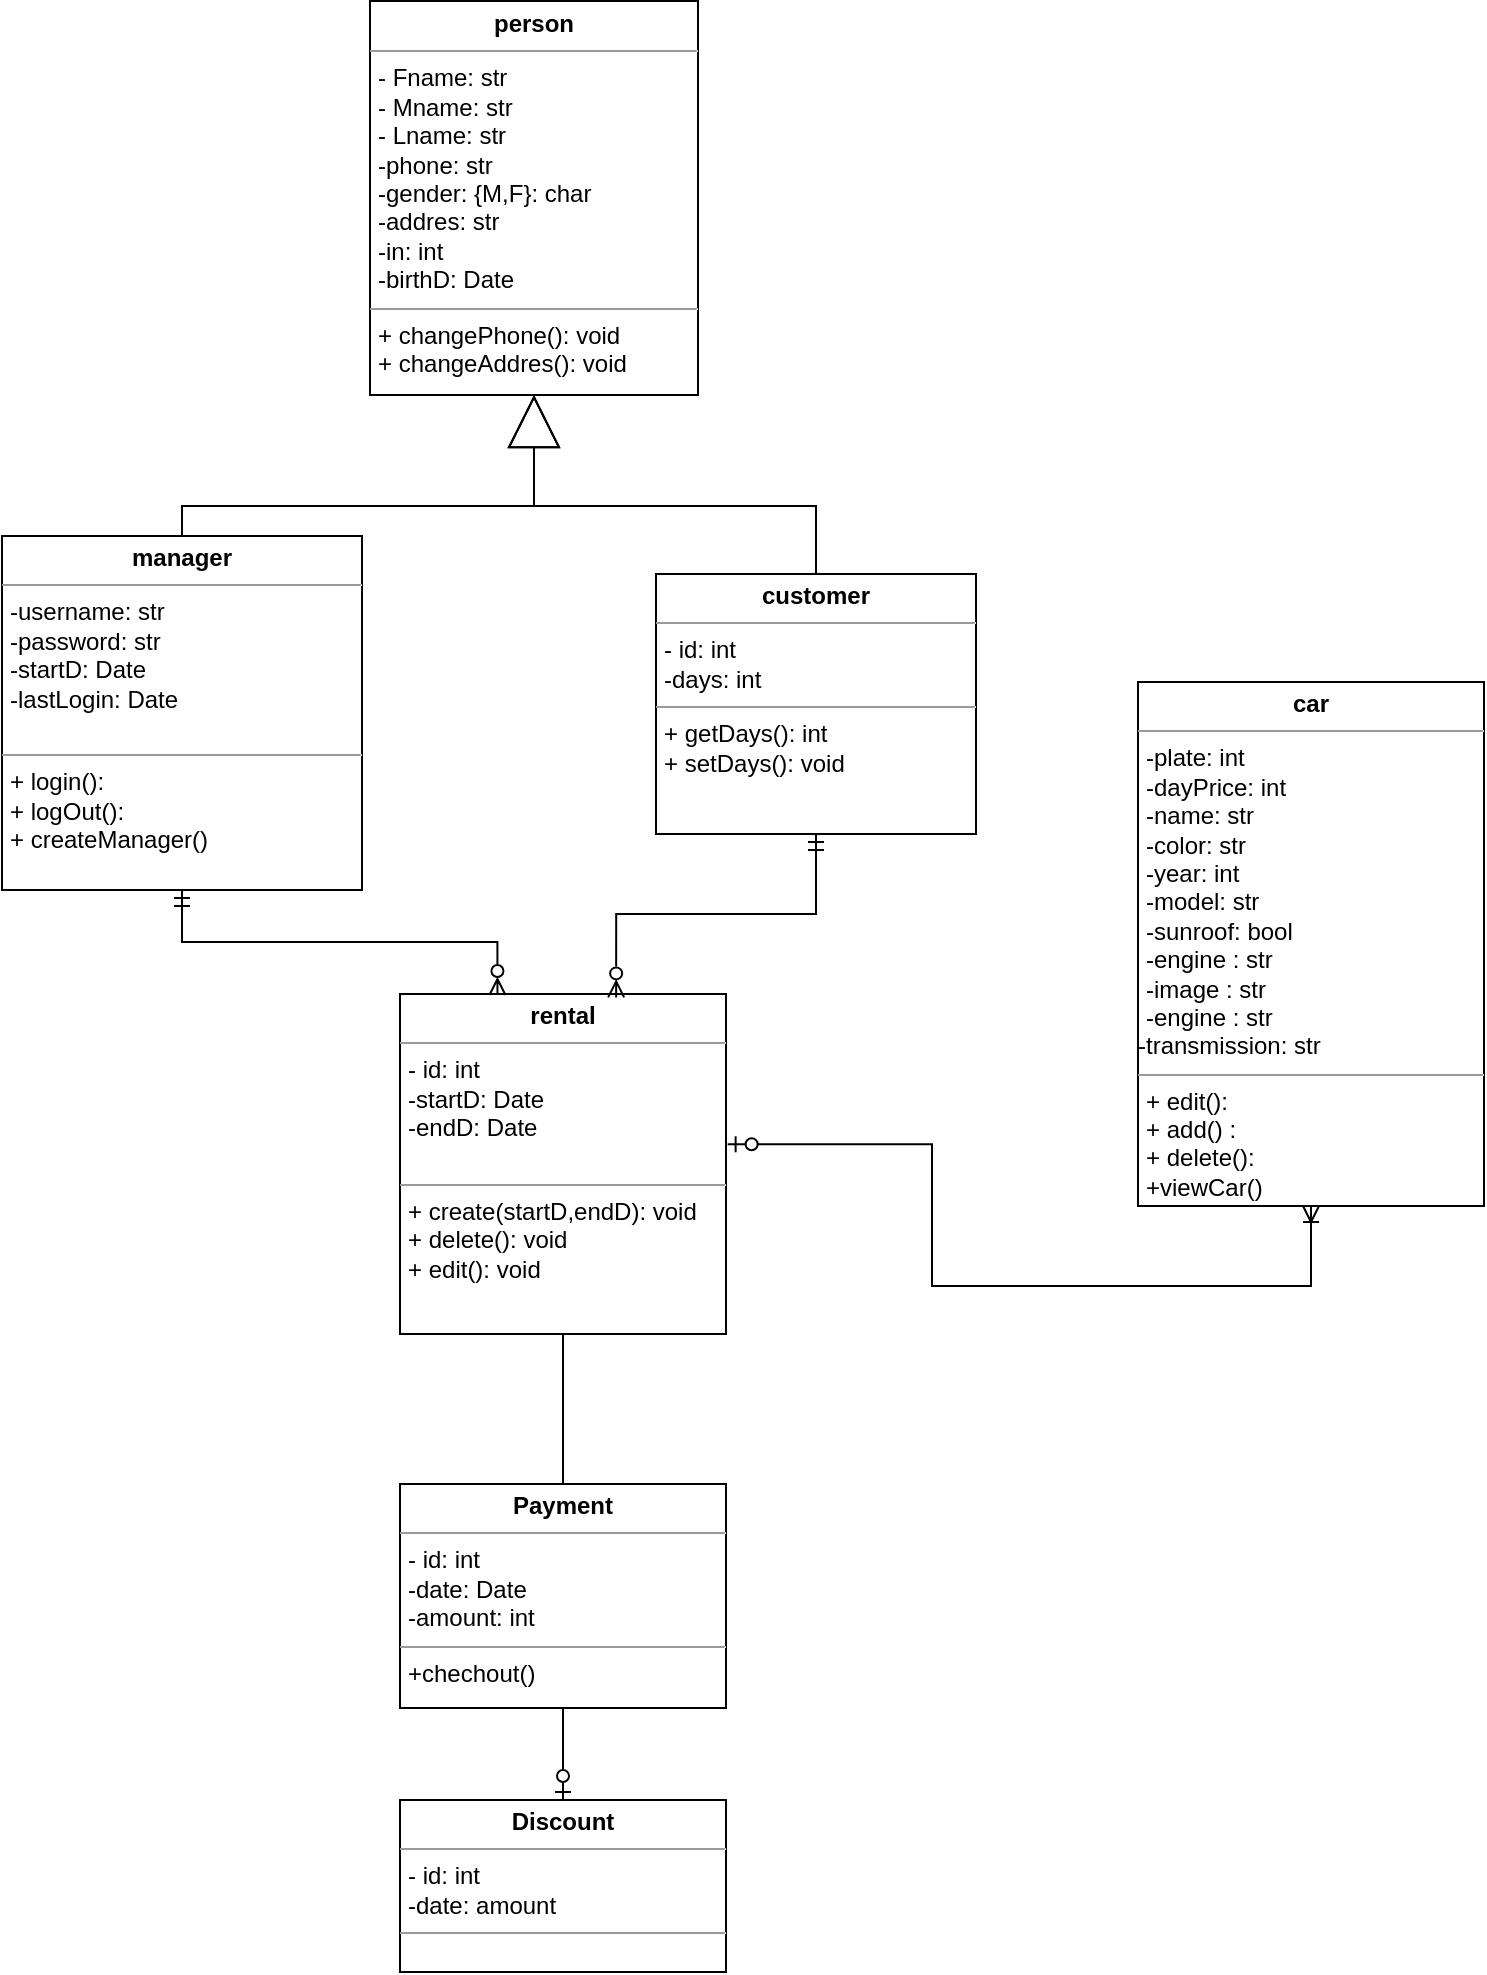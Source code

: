 <mxfile version="20.4.1" type="device"><diagram id="ERWGwkDm5vgmJb4VnDt7" name="Page-1"><mxGraphModel dx="2498" dy="684" grid="0" gridSize="10" guides="1" tooltips="1" connect="1" arrows="1" fold="1" page="0" pageScale="1" pageWidth="850" pageHeight="1100" math="0" shadow="0"><root><mxCell id="0"/><mxCell id="1" parent="0"/><mxCell id="kRNK4sV-EsOr70RADAoP-1" value="&lt;p style=&quot;margin: 4px 0px 0px; text-align: center;&quot;&gt;&lt;b&gt;car&lt;/b&gt;&lt;/p&gt;&lt;hr size=&quot;1&quot;&gt;&lt;p style=&quot;margin: 0px 0px 0px 4px;&quot;&gt;-plate: int&lt;/p&gt;&lt;p style=&quot;margin: 0px 0px 0px 4px;&quot;&gt;-dayPrice: int&lt;/p&gt;&lt;p style=&quot;margin: 0px 0px 0px 4px;&quot;&gt;-name: str&lt;/p&gt;&lt;p style=&quot;margin: 0px 0px 0px 4px;&quot;&gt;-color: str&lt;/p&gt;&lt;p style=&quot;margin: 0px 0px 0px 4px;&quot;&gt;-year: int&lt;/p&gt;&lt;p style=&quot;margin: 0px 0px 0px 4px;&quot;&gt;-model: str&lt;/p&gt;&lt;p style=&quot;margin: 0px 0px 0px 4px;&quot;&gt;-sunroof: bool&lt;/p&gt;&lt;p style=&quot;margin: 0px 0px 0px 4px;&quot;&gt;-engine : str&lt;/p&gt;&lt;p style=&quot;margin: 0px 0px 0px 4px;&quot;&gt;-image : str&lt;/p&gt;&lt;p style=&quot;margin: 0px 0px 0px 4px;&quot;&gt;-engine : str&lt;br&gt;&lt;/p&gt;&lt;div&gt;-transmission: str&lt;/div&gt;&lt;hr size=&quot;1&quot;&gt;&lt;p style=&quot;margin: 0px 0px 0px 4px;&quot;&gt;+ edit():&amp;nbsp;&lt;/p&gt;&lt;p style=&quot;margin: 0px 0px 0px 4px;&quot;&gt;+ add() :&amp;nbsp;&lt;/p&gt;&lt;p style=&quot;margin: 0px 0px 0px 4px;&quot;&gt;+ delete():&amp;nbsp;&lt;/p&gt;&lt;p style=&quot;margin: 0px 0px 0px 4px;&quot;&gt;+viewCar()&lt;/p&gt;&lt;p style=&quot;margin: 0px 0px 0px 4px;&quot;&gt;&lt;br&gt;&lt;/p&gt;" style="verticalAlign=top;align=left;overflow=fill;fontSize=12;fontFamily=Helvetica;html=1;" parent="1" vertex="1"><mxGeometry x="-260" y="599" width="173" height="262" as="geometry"/></mxCell><mxCell id="kRNK4sV-EsOr70RADAoP-2" value="&lt;p style=&quot;margin: 4px 0px 0px; text-align: center;&quot;&gt;&lt;b&gt;person&lt;/b&gt;&lt;/p&gt;&lt;hr size=&quot;1&quot;&gt;&lt;p style=&quot;margin: 0px 0px 0px 4px;&quot;&gt;- Fname: str&lt;/p&gt;&lt;p style=&quot;margin: 0px 0px 0px 4px;&quot;&gt;- Mname: str&lt;br&gt;&lt;/p&gt;&lt;p style=&quot;margin: 0px 0px 0px 4px;&quot;&gt;- Lname: str&lt;br&gt;&lt;/p&gt;&lt;p style=&quot;margin: 0px 0px 0px 4px;&quot;&gt;-phone: str&lt;/p&gt;&lt;p style=&quot;margin: 0px 0px 0px 4px;&quot;&gt;-gender: {M,F}: char&lt;/p&gt;&lt;p style=&quot;margin: 0px 0px 0px 4px;&quot;&gt;-addres: str&lt;/p&gt;&lt;p style=&quot;margin: 0px 0px 0px 4px;&quot;&gt;-in: int&lt;/p&gt;&lt;p style=&quot;margin: 0px 0px 0px 4px;&quot;&gt;-birthD: Date&lt;/p&gt;&lt;hr size=&quot;1&quot;&gt;&lt;p style=&quot;margin: 0px 0px 0px 4px;&quot;&gt;+ changePhone(): void&lt;/p&gt;&lt;p style=&quot;margin: 0px 0px 0px 4px;&quot;&gt;+ changeAddres(): void&lt;/p&gt;&lt;p style=&quot;margin: 0px 0px 0px 4px;&quot;&gt;&lt;br&gt;&lt;/p&gt;" style="verticalAlign=top;align=left;overflow=fill;fontSize=12;fontFamily=Helvetica;html=1;" parent="1" vertex="1"><mxGeometry x="-644" y="258.5" width="164" height="197" as="geometry"/></mxCell><mxCell id="kRNK4sV-EsOr70RADAoP-5" value="&lt;p style=&quot;margin: 4px 0px 0px; text-align: center;&quot;&gt;&lt;b&gt;customer&lt;/b&gt;&lt;/p&gt;&lt;hr size=&quot;1&quot;&gt;&lt;p style=&quot;margin: 0px 0px 0px 4px;&quot;&gt;- id: int&lt;/p&gt;&lt;p style=&quot;margin: 0px 0px 0px 4px;&quot;&gt;-days: int&lt;/p&gt;&lt;hr size=&quot;1&quot;&gt;&lt;p style=&quot;margin: 0px 0px 0px 4px;&quot;&gt;+ getDays(): int&lt;/p&gt;&lt;p style=&quot;margin: 0px 0px 0px 4px;&quot;&gt;+ setDays(): void&lt;/p&gt;" style="verticalAlign=top;align=left;overflow=fill;fontSize=12;fontFamily=Helvetica;html=1;" parent="1" vertex="1"><mxGeometry x="-501" y="545" width="160" height="130" as="geometry"/></mxCell><mxCell id="kRNK4sV-EsOr70RADAoP-8" value="&lt;p style=&quot;margin: 4px 0px 0px; text-align: center;&quot;&gt;&lt;b&gt;manager&lt;/b&gt;&lt;/p&gt;&lt;hr size=&quot;1&quot;&gt;&lt;p style=&quot;margin: 0px 0px 0px 4px;&quot;&gt;-username: str&lt;/p&gt;&lt;p style=&quot;margin: 0px 0px 0px 4px;&quot;&gt;-password: str&lt;/p&gt;&lt;p style=&quot;margin: 0px 0px 0px 4px;&quot;&gt;-startD: Date&lt;/p&gt;&lt;p style=&quot;margin: 0px 0px 0px 4px;&quot;&gt;-lastLogin: Date&lt;/p&gt;&lt;p style=&quot;margin: 0px 0px 0px 4px;&quot;&gt;&lt;br&gt;&lt;/p&gt;&lt;hr size=&quot;1&quot;&gt;&lt;p style=&quot;margin: 0px 0px 0px 4px;&quot;&gt;+ login():&amp;nbsp;&lt;/p&gt;&lt;p style=&quot;margin: 0px 0px 0px 4px;&quot;&gt;+ logOut():&amp;nbsp;&lt;/p&gt;&lt;p style=&quot;margin: 0px 0px 0px 4px;&quot;&gt;&lt;span style=&quot;background-color: initial;&quot;&gt;+ createManager()&lt;/span&gt;&lt;/p&gt;" style="verticalAlign=top;align=left;overflow=fill;fontSize=12;fontFamily=Helvetica;html=1;" parent="1" vertex="1"><mxGeometry x="-828" y="526" width="180" height="177" as="geometry"/></mxCell><mxCell id="kRNK4sV-EsOr70RADAoP-10" value="&lt;p style=&quot;margin: 4px 0px 0px; text-align: center;&quot;&gt;&lt;b&gt;rental&lt;/b&gt;&lt;/p&gt;&lt;hr size=&quot;1&quot;&gt;&lt;p style=&quot;margin: 0px 0px 0px 4px;&quot;&gt;- id: int&lt;/p&gt;&lt;p style=&quot;margin: 0px 0px 0px 4px;&quot;&gt;-startD: Date&lt;/p&gt;&lt;p style=&quot;margin: 0px 0px 0px 4px;&quot;&gt;-endD: Date&lt;/p&gt;&lt;p style=&quot;margin: 0px 0px 0px 4px;&quot;&gt;&lt;br&gt;&lt;/p&gt;&lt;hr size=&quot;1&quot;&gt;&lt;p style=&quot;margin: 0px 0px 0px 4px;&quot;&gt;+ create(startD,endD): void&lt;/p&gt;&lt;p style=&quot;margin: 0px 0px 0px 4px;&quot;&gt;+ delete(): void&lt;/p&gt;&lt;p style=&quot;margin: 0px 0px 0px 4px;&quot;&gt;+ edit(): void&lt;/p&gt;&lt;p style=&quot;margin: 0px 0px 0px 4px;&quot;&gt;&lt;br&gt;&lt;/p&gt;" style="verticalAlign=top;align=left;overflow=fill;fontSize=12;fontFamily=Helvetica;html=1;" parent="1" vertex="1"><mxGeometry x="-629" y="755" width="163" height="170" as="geometry"/></mxCell><mxCell id="kRNK4sV-EsOr70RADAoP-12" value="&lt;p style=&quot;margin: 4px 0px 0px; text-align: center;&quot;&gt;&lt;b&gt;Payment&lt;/b&gt;&lt;/p&gt;&lt;hr size=&quot;1&quot;&gt;&lt;p style=&quot;margin: 0px 0px 0px 4px;&quot;&gt;- id: int&lt;/p&gt;&lt;p style=&quot;margin: 0px 0px 0px 4px;&quot;&gt;-date: Date&lt;/p&gt;&lt;p style=&quot;margin: 0px 0px 0px 4px;&quot;&gt;-amount: int&lt;/p&gt;&lt;hr size=&quot;1&quot;&gt;&lt;p style=&quot;margin: 0px 0px 0px 4px;&quot;&gt;+chechout()&lt;/p&gt;" style="verticalAlign=top;align=left;overflow=fill;fontSize=12;fontFamily=Helvetica;html=1;" parent="1" vertex="1"><mxGeometry x="-629" y="1000" width="163" height="112" as="geometry"/></mxCell><mxCell id="kRNK4sV-EsOr70RADAoP-14" value="&lt;p style=&quot;margin:0px;margin-top:4px;text-align:center;&quot;&gt;&lt;b&gt;Discount&lt;/b&gt;&lt;/p&gt;&lt;hr size=&quot;1&quot;&gt;&lt;p style=&quot;margin:0px;margin-left:4px;&quot;&gt;- id: int&lt;/p&gt;&lt;p style=&quot;margin:0px;margin-left:4px;&quot;&gt;-date: amount&lt;/p&gt;&lt;hr size=&quot;1&quot;&gt;&lt;p style=&quot;margin:0px;margin-left:4px;&quot;&gt;&lt;br&gt;&lt;/p&gt;" style="verticalAlign=top;align=left;overflow=fill;fontSize=12;fontFamily=Helvetica;html=1;" parent="1" vertex="1"><mxGeometry x="-629" y="1158" width="163" height="86" as="geometry"/></mxCell><mxCell id="kRNK4sV-EsOr70RADAoP-28" value="" style="edgeStyle=orthogonalEdgeStyle;fontSize=12;html=1;endArrow=ERmandOne;startArrow=ERzeroToMany;rounded=0;exitX=0.299;exitY=0.003;exitDx=0;exitDy=0;exitPerimeter=0;entryX=0.5;entryY=1;entryDx=0;entryDy=0;startFill=0;endFill=0;" parent="1" source="kRNK4sV-EsOr70RADAoP-10" target="kRNK4sV-EsOr70RADAoP-8" edge="1"><mxGeometry width="100" height="100" relative="1" as="geometry"><mxPoint x="-660" y="753" as="sourcePoint"/><mxPoint x="-560" y="653" as="targetPoint"/></mxGeometry></mxCell><mxCell id="kRNK4sV-EsOr70RADAoP-29" value="" style="edgeStyle=orthogonalEdgeStyle;fontSize=12;html=1;endArrow=ERmandOne;startArrow=ERzeroToMany;rounded=0;exitX=0.663;exitY=0.01;exitDx=0;exitDy=0;exitPerimeter=0;entryX=0.5;entryY=1;entryDx=0;entryDy=0;startFill=0;endFill=0;" parent="1" source="kRNK4sV-EsOr70RADAoP-10" target="kRNK4sV-EsOr70RADAoP-5" edge="1"><mxGeometry width="100" height="100" relative="1" as="geometry"><mxPoint x="-409.263" y="716.51" as="sourcePoint"/><mxPoint x="-543" y="650" as="targetPoint"/></mxGeometry></mxCell><mxCell id="kRNK4sV-EsOr70RADAoP-32" value="" style="edgeStyle=orthogonalEdgeStyle;fontSize=12;html=1;endArrow=ERzeroToOne;startArrow=ERoneToMany;rounded=0;exitX=0.5;exitY=1;exitDx=0;exitDy=0;entryX=1.005;entryY=0.442;entryDx=0;entryDy=0;entryPerimeter=0;startFill=0;" parent="1" source="kRNK4sV-EsOr70RADAoP-1" target="kRNK4sV-EsOr70RADAoP-10" edge="1"><mxGeometry width="100" height="100" relative="1" as="geometry"><mxPoint x="-406" y="995" as="sourcePoint"/><mxPoint x="-173" y="948" as="targetPoint"/><Array as="points"><mxPoint x="-173" y="901"/><mxPoint x="-363" y="901"/><mxPoint x="-363" y="830"/></Array></mxGeometry></mxCell><mxCell id="kRNK4sV-EsOr70RADAoP-33" value="" style="endArrow=none;html=1;rounded=0;entryX=0.5;entryY=1;entryDx=0;entryDy=0;exitX=0.5;exitY=0;exitDx=0;exitDy=0;" parent="1" source="kRNK4sV-EsOr70RADAoP-12" target="kRNK4sV-EsOr70RADAoP-10" edge="1"><mxGeometry relative="1" as="geometry"><mxPoint x="-696" y="976" as="sourcePoint"/><mxPoint x="-536" y="976" as="targetPoint"/></mxGeometry></mxCell><mxCell id="kRNK4sV-EsOr70RADAoP-34" value="" style="fontSize=12;html=1;endArrow=ERzeroToOne;endFill=1;rounded=0;exitX=0.5;exitY=1;exitDx=0;exitDy=0;entryX=0.5;entryY=0;entryDx=0;entryDy=0;" parent="1" source="kRNK4sV-EsOr70RADAoP-12" target="kRNK4sV-EsOr70RADAoP-14" edge="1"><mxGeometry width="100" height="100" relative="1" as="geometry"><mxPoint x="-666" y="1077" as="sourcePoint"/><mxPoint x="-566" y="977" as="targetPoint"/></mxGeometry></mxCell><mxCell id="TSFBPDS5Z0fRFT0faSH2-1" value="" style="endArrow=block;endFill=0;endSize=24;html=1;rounded=0;exitX=0.5;exitY=0;exitDx=0;exitDy=0;edgeStyle=orthogonalEdgeStyle;entryX=0.5;entryY=1;entryDx=0;entryDy=0;" edge="1" parent="1" target="kRNK4sV-EsOr70RADAoP-2"><mxGeometry width="160" relative="1" as="geometry"><mxPoint x="-738" y="526" as="sourcePoint"/><mxPoint x="-558" y="462" as="targetPoint"/><Array as="points"><mxPoint x="-738" y="511"/><mxPoint x="-562" y="511"/></Array></mxGeometry></mxCell><mxCell id="TSFBPDS5Z0fRFT0faSH2-2" value="" style="endArrow=block;endFill=0;endSize=24;html=1;rounded=0;exitX=0.5;exitY=0;exitDx=0;exitDy=0;edgeStyle=orthogonalEdgeStyle;entryX=0.5;entryY=1;entryDx=0;entryDy=0;elbow=vertical;" edge="1" parent="1"><mxGeometry width="160" relative="1" as="geometry"><mxPoint x="-421" y="545" as="sourcePoint"/><mxPoint x="-562" y="455.5" as="targetPoint"/><Array as="points"><mxPoint x="-421" y="511"/><mxPoint x="-562" y="511"/></Array></mxGeometry></mxCell></root></mxGraphModel></diagram></mxfile>